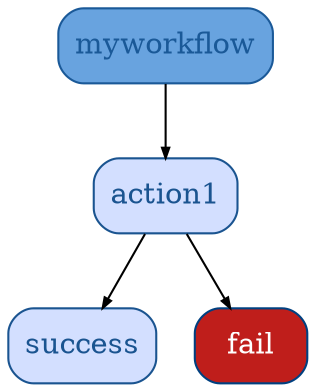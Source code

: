 digraph G {
  myworkflow [ fillcolor="#68A3DF" shape="box" color="#1A5998" fontcolor="#1A5998" style="rounded,filled" ];
  action1 [ fillcolor="#D3DFFF" shape="box" color="#1A5490" fontcolor="#1A5490" style="rounded,filled" ];
  success [ fillcolor="#D3DFFF" shape="box" color="#1A5490" fontcolor="#1A5490" style="rounded,filled" ];
  fail [ fillcolor="#BF1E1B" shape="box" color="#004080" fontcolor="#FFFFFF" style="rounded,filled" ];
  myworkflow -> action1 [ arrowsize="0.5" ];
  action1 -> success [ arrowsize="0.5" ];
  action1 -> fail [ arrowsize="0.5" ];
}
